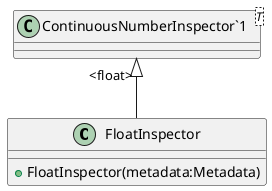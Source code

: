 @startuml
class FloatInspector {
    + FloatInspector(metadata:Metadata)
}
class "ContinuousNumberInspector`1"<T> {
}
"ContinuousNumberInspector`1" "<float>" <|-- FloatInspector
@enduml
